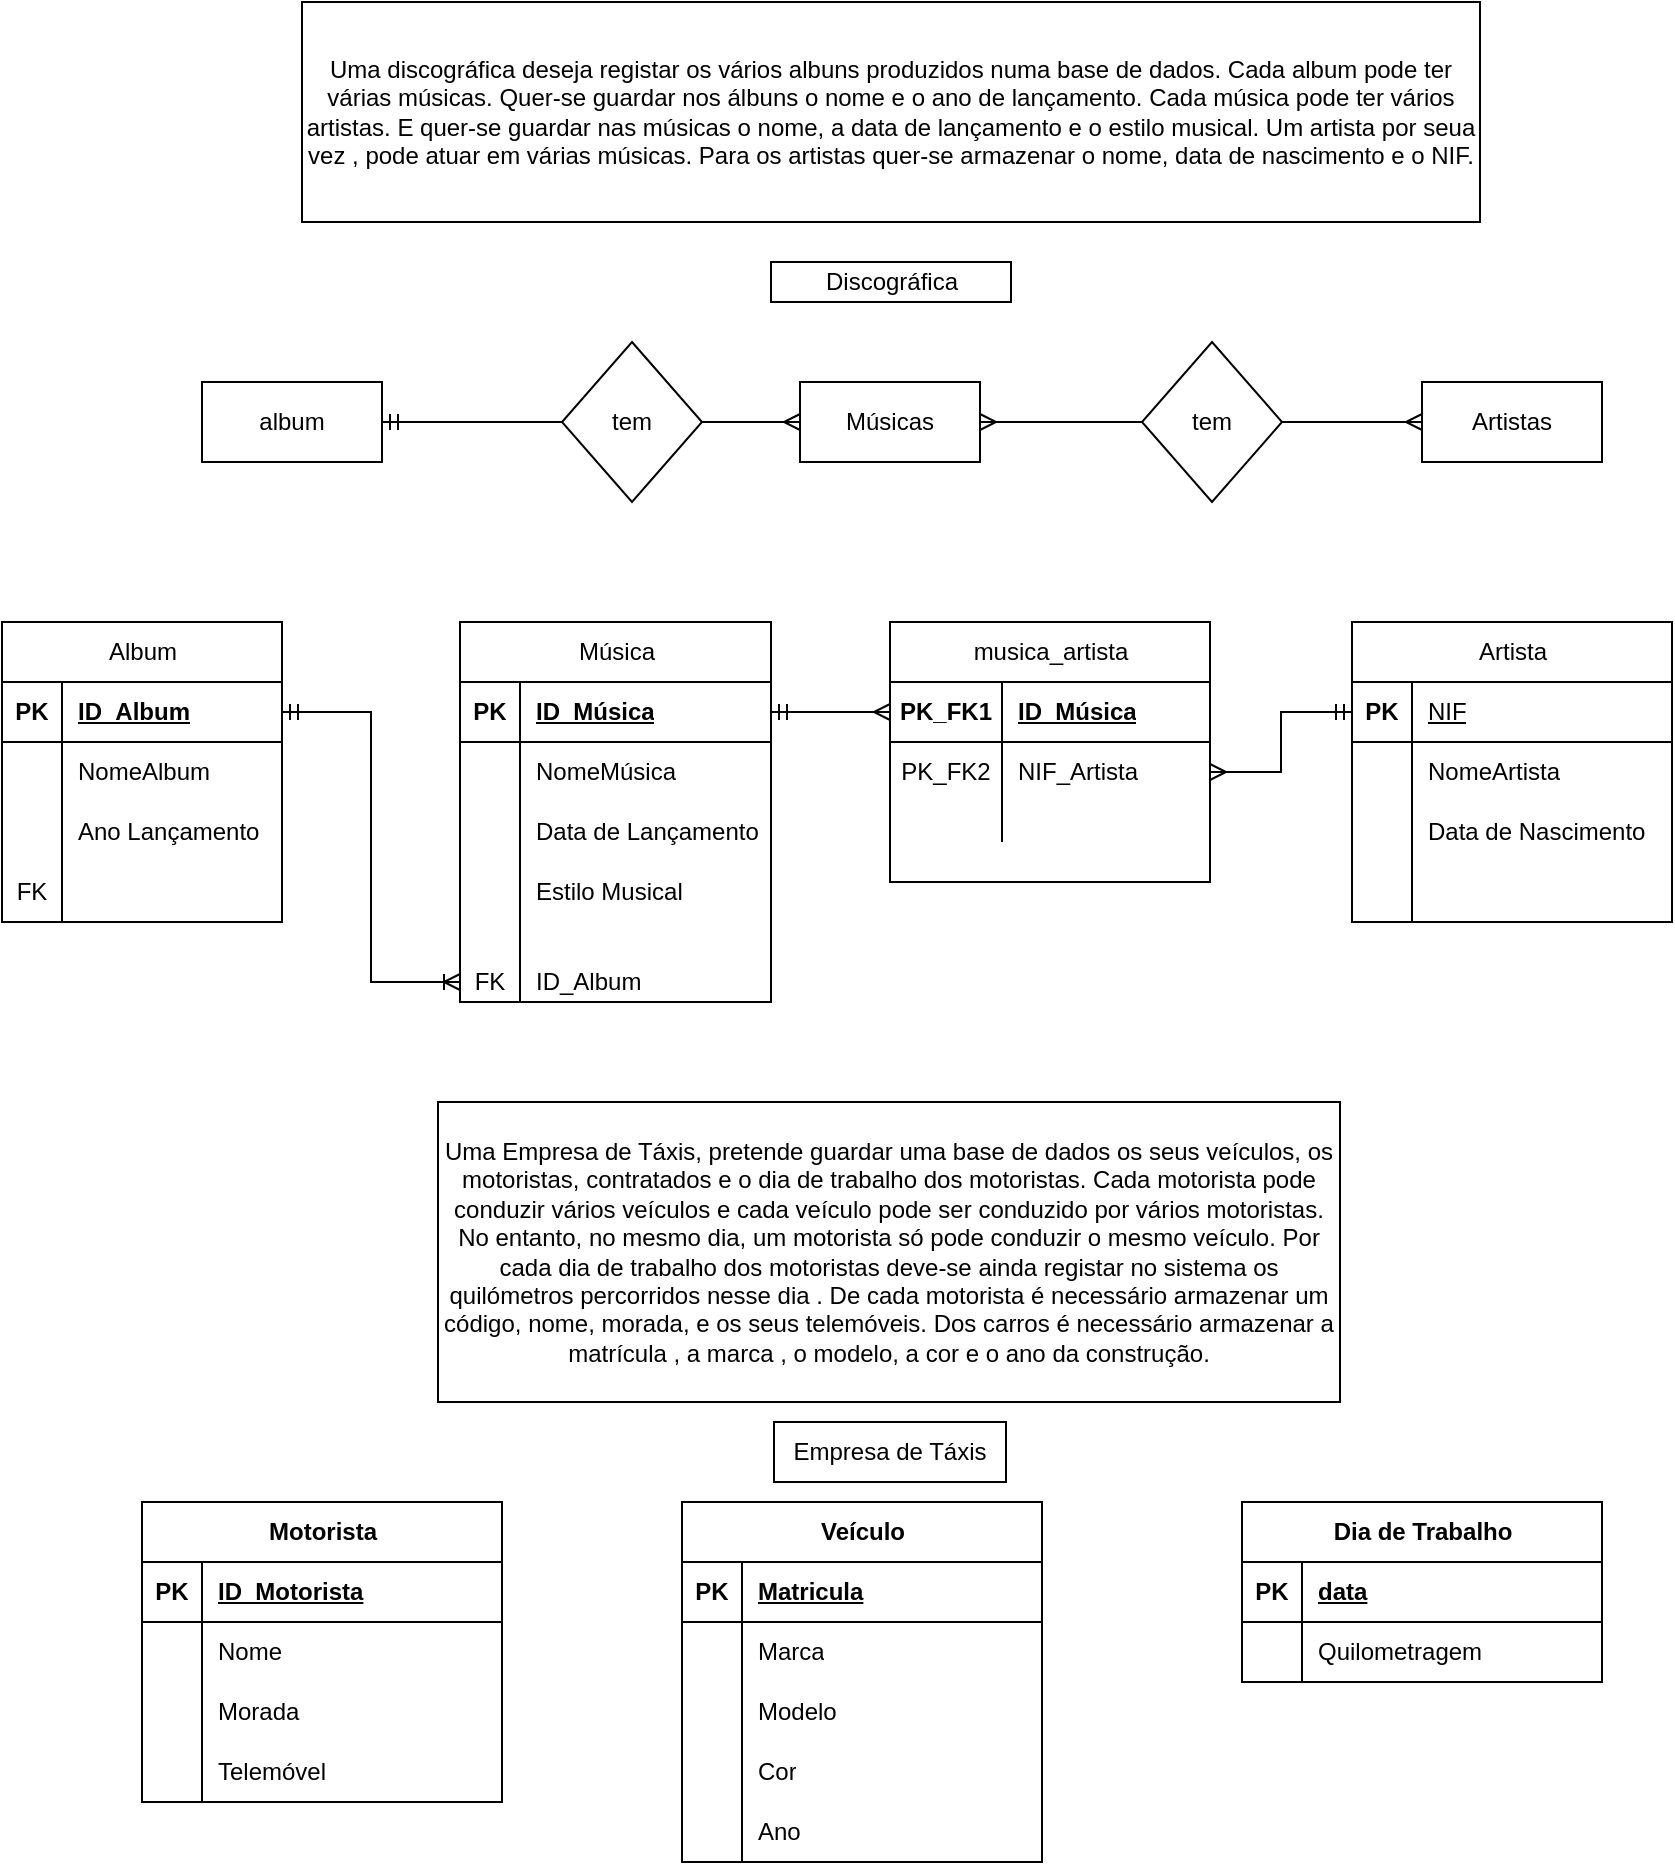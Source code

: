 <mxfile version="24.7.17">
  <diagram name="Página-1" id="7ifWbxD6DGBQljDdi_Ev">
    <mxGraphModel dx="1701" dy="434" grid="1" gridSize="10" guides="1" tooltips="1" connect="1" arrows="1" fold="1" page="1" pageScale="1" pageWidth="827" pageHeight="1169" math="0" shadow="0">
      <root>
        <mxCell id="0" />
        <mxCell id="1" parent="0" />
        <mxCell id="194zBz4yPMXIeNn44Lro-1" value="Uma discográfica deseja registar os vários albuns produzidos numa base de dados. Cada album pode ter várias músicas. Quer-se guardar nos álbuns o nome e o ano de lançamento. Cada música pode ter vários artistas. E quer-se guardar nas músicas o nome, a data de lançamento e o estilo musical. Um artista por seua vez , pode atuar em várias músicas. Para os artistas quer-se armazenar o nome, data de nascimento e o NIF." style="rounded=0;whiteSpace=wrap;html=1;" vertex="1" parent="1">
          <mxGeometry x="120" y="10" width="589" height="110" as="geometry" />
        </mxCell>
        <mxCell id="194zBz4yPMXIeNn44Lro-2" value="Discográfica" style="rounded=0;whiteSpace=wrap;html=1;" vertex="1" parent="1">
          <mxGeometry x="354.5" y="140" width="120" height="20" as="geometry" />
        </mxCell>
        <mxCell id="194zBz4yPMXIeNn44Lro-24" value="&lt;span style=&quot;font-weight: 400; text-wrap: wrap;&quot;&gt;Album&lt;/span&gt;" style="shape=table;startSize=30;container=1;collapsible=1;childLayout=tableLayout;fixedRows=1;rowLines=0;fontStyle=1;align=center;resizeLast=1;html=1;" vertex="1" parent="1">
          <mxGeometry x="-30" y="320" width="140" height="150" as="geometry" />
        </mxCell>
        <mxCell id="194zBz4yPMXIeNn44Lro-25" value="" style="shape=tableRow;horizontal=0;startSize=0;swimlaneHead=0;swimlaneBody=0;fillColor=none;collapsible=0;dropTarget=0;points=[[0,0.5],[1,0.5]];portConstraint=eastwest;top=0;left=0;right=0;bottom=1;" vertex="1" parent="194zBz4yPMXIeNn44Lro-24">
          <mxGeometry y="30" width="140" height="30" as="geometry" />
        </mxCell>
        <mxCell id="194zBz4yPMXIeNn44Lro-26" value="PK" style="shape=partialRectangle;connectable=0;fillColor=none;top=0;left=0;bottom=0;right=0;fontStyle=1;overflow=hidden;whiteSpace=wrap;html=1;" vertex="1" parent="194zBz4yPMXIeNn44Lro-25">
          <mxGeometry width="30" height="30" as="geometry">
            <mxRectangle width="30" height="30" as="alternateBounds" />
          </mxGeometry>
        </mxCell>
        <mxCell id="194zBz4yPMXIeNn44Lro-27" value="ID_Album" style="shape=partialRectangle;connectable=0;fillColor=none;top=0;left=0;bottom=0;right=0;align=left;spacingLeft=6;fontStyle=5;overflow=hidden;whiteSpace=wrap;html=1;" vertex="1" parent="194zBz4yPMXIeNn44Lro-25">
          <mxGeometry x="30" width="110" height="30" as="geometry">
            <mxRectangle width="110" height="30" as="alternateBounds" />
          </mxGeometry>
        </mxCell>
        <mxCell id="194zBz4yPMXIeNn44Lro-28" value="" style="shape=tableRow;horizontal=0;startSize=0;swimlaneHead=0;swimlaneBody=0;fillColor=none;collapsible=0;dropTarget=0;points=[[0,0.5],[1,0.5]];portConstraint=eastwest;top=0;left=0;right=0;bottom=0;" vertex="1" parent="194zBz4yPMXIeNn44Lro-24">
          <mxGeometry y="60" width="140" height="30" as="geometry" />
        </mxCell>
        <mxCell id="194zBz4yPMXIeNn44Lro-29" value="" style="shape=partialRectangle;connectable=0;fillColor=none;top=0;left=0;bottom=0;right=0;editable=1;overflow=hidden;whiteSpace=wrap;html=1;" vertex="1" parent="194zBz4yPMXIeNn44Lro-28">
          <mxGeometry width="30" height="30" as="geometry">
            <mxRectangle width="30" height="30" as="alternateBounds" />
          </mxGeometry>
        </mxCell>
        <mxCell id="194zBz4yPMXIeNn44Lro-30" value="NomeAlbum" style="shape=partialRectangle;connectable=0;fillColor=none;top=0;left=0;bottom=0;right=0;align=left;spacingLeft=6;overflow=hidden;whiteSpace=wrap;html=1;" vertex="1" parent="194zBz4yPMXIeNn44Lro-28">
          <mxGeometry x="30" width="110" height="30" as="geometry">
            <mxRectangle width="110" height="30" as="alternateBounds" />
          </mxGeometry>
        </mxCell>
        <mxCell id="194zBz4yPMXIeNn44Lro-31" value="" style="shape=tableRow;horizontal=0;startSize=0;swimlaneHead=0;swimlaneBody=0;fillColor=none;collapsible=0;dropTarget=0;points=[[0,0.5],[1,0.5]];portConstraint=eastwest;top=0;left=0;right=0;bottom=0;" vertex="1" parent="194zBz4yPMXIeNn44Lro-24">
          <mxGeometry y="90" width="140" height="30" as="geometry" />
        </mxCell>
        <mxCell id="194zBz4yPMXIeNn44Lro-32" value="" style="shape=partialRectangle;connectable=0;fillColor=none;top=0;left=0;bottom=0;right=0;editable=1;overflow=hidden;whiteSpace=wrap;html=1;" vertex="1" parent="194zBz4yPMXIeNn44Lro-31">
          <mxGeometry width="30" height="30" as="geometry">
            <mxRectangle width="30" height="30" as="alternateBounds" />
          </mxGeometry>
        </mxCell>
        <mxCell id="194zBz4yPMXIeNn44Lro-33" value="Ano Lançamento" style="shape=partialRectangle;connectable=0;fillColor=none;top=0;left=0;bottom=0;right=0;align=left;spacingLeft=6;overflow=hidden;whiteSpace=wrap;html=1;" vertex="1" parent="194zBz4yPMXIeNn44Lro-31">
          <mxGeometry x="30" width="110" height="30" as="geometry">
            <mxRectangle width="110" height="30" as="alternateBounds" />
          </mxGeometry>
        </mxCell>
        <mxCell id="194zBz4yPMXIeNn44Lro-34" value="" style="shape=tableRow;horizontal=0;startSize=0;swimlaneHead=0;swimlaneBody=0;fillColor=none;collapsible=0;dropTarget=0;points=[[0,0.5],[1,0.5]];portConstraint=eastwest;top=0;left=0;right=0;bottom=0;" vertex="1" parent="194zBz4yPMXIeNn44Lro-24">
          <mxGeometry y="120" width="140" height="30" as="geometry" />
        </mxCell>
        <mxCell id="194zBz4yPMXIeNn44Lro-35" value="FK" style="shape=partialRectangle;connectable=0;fillColor=none;top=0;left=0;bottom=0;right=0;editable=1;overflow=hidden;whiteSpace=wrap;html=1;" vertex="1" parent="194zBz4yPMXIeNn44Lro-34">
          <mxGeometry width="30" height="30" as="geometry">
            <mxRectangle width="30" height="30" as="alternateBounds" />
          </mxGeometry>
        </mxCell>
        <mxCell id="194zBz4yPMXIeNn44Lro-36" value="" style="shape=partialRectangle;connectable=0;fillColor=none;top=0;left=0;bottom=0;right=0;align=left;spacingLeft=6;overflow=hidden;whiteSpace=wrap;html=1;" vertex="1" parent="194zBz4yPMXIeNn44Lro-34">
          <mxGeometry x="30" width="110" height="30" as="geometry">
            <mxRectangle width="110" height="30" as="alternateBounds" />
          </mxGeometry>
        </mxCell>
        <mxCell id="194zBz4yPMXIeNn44Lro-37" value="&lt;span style=&quot;font-weight: 400; text-wrap: wrap;&quot;&gt;Música&lt;/span&gt;" style="shape=table;startSize=30;container=1;collapsible=1;childLayout=tableLayout;fixedRows=1;rowLines=0;fontStyle=1;align=center;resizeLast=1;html=1;" vertex="1" parent="1">
          <mxGeometry x="199" y="320" width="155.5" height="190" as="geometry" />
        </mxCell>
        <mxCell id="194zBz4yPMXIeNn44Lro-38" value="" style="shape=tableRow;horizontal=0;startSize=0;swimlaneHead=0;swimlaneBody=0;fillColor=none;collapsible=0;dropTarget=0;points=[[0,0.5],[1,0.5]];portConstraint=eastwest;top=0;left=0;right=0;bottom=1;" vertex="1" parent="194zBz4yPMXIeNn44Lro-37">
          <mxGeometry y="30" width="155.5" height="30" as="geometry" />
        </mxCell>
        <mxCell id="194zBz4yPMXIeNn44Lro-39" value="PK" style="shape=partialRectangle;connectable=0;fillColor=none;top=0;left=0;bottom=0;right=0;fontStyle=1;overflow=hidden;whiteSpace=wrap;html=1;" vertex="1" parent="194zBz4yPMXIeNn44Lro-38">
          <mxGeometry width="30" height="30" as="geometry">
            <mxRectangle width="30" height="30" as="alternateBounds" />
          </mxGeometry>
        </mxCell>
        <mxCell id="194zBz4yPMXIeNn44Lro-40" value="ID_Música" style="shape=partialRectangle;connectable=0;fillColor=none;top=0;left=0;bottom=0;right=0;align=left;spacingLeft=6;fontStyle=5;overflow=hidden;whiteSpace=wrap;html=1;" vertex="1" parent="194zBz4yPMXIeNn44Lro-38">
          <mxGeometry x="30" width="125.5" height="30" as="geometry">
            <mxRectangle width="125.5" height="30" as="alternateBounds" />
          </mxGeometry>
        </mxCell>
        <mxCell id="194zBz4yPMXIeNn44Lro-41" value="" style="shape=tableRow;horizontal=0;startSize=0;swimlaneHead=0;swimlaneBody=0;fillColor=none;collapsible=0;dropTarget=0;points=[[0,0.5],[1,0.5]];portConstraint=eastwest;top=0;left=0;right=0;bottom=0;" vertex="1" parent="194zBz4yPMXIeNn44Lro-37">
          <mxGeometry y="60" width="155.5" height="30" as="geometry" />
        </mxCell>
        <mxCell id="194zBz4yPMXIeNn44Lro-42" value="" style="shape=partialRectangle;connectable=0;fillColor=none;top=0;left=0;bottom=0;right=0;editable=1;overflow=hidden;whiteSpace=wrap;html=1;" vertex="1" parent="194zBz4yPMXIeNn44Lro-41">
          <mxGeometry width="30" height="30" as="geometry">
            <mxRectangle width="30" height="30" as="alternateBounds" />
          </mxGeometry>
        </mxCell>
        <mxCell id="194zBz4yPMXIeNn44Lro-43" value="NomeMúsica" style="shape=partialRectangle;connectable=0;fillColor=none;top=0;left=0;bottom=0;right=0;align=left;spacingLeft=6;overflow=hidden;whiteSpace=wrap;html=1;" vertex="1" parent="194zBz4yPMXIeNn44Lro-41">
          <mxGeometry x="30" width="125.5" height="30" as="geometry">
            <mxRectangle width="125.5" height="30" as="alternateBounds" />
          </mxGeometry>
        </mxCell>
        <mxCell id="194zBz4yPMXIeNn44Lro-44" value="" style="shape=tableRow;horizontal=0;startSize=0;swimlaneHead=0;swimlaneBody=0;fillColor=none;collapsible=0;dropTarget=0;points=[[0,0.5],[1,0.5]];portConstraint=eastwest;top=0;left=0;right=0;bottom=0;" vertex="1" parent="194zBz4yPMXIeNn44Lro-37">
          <mxGeometry y="90" width="155.5" height="30" as="geometry" />
        </mxCell>
        <mxCell id="194zBz4yPMXIeNn44Lro-45" value="" style="shape=partialRectangle;connectable=0;fillColor=none;top=0;left=0;bottom=0;right=0;editable=1;overflow=hidden;whiteSpace=wrap;html=1;" vertex="1" parent="194zBz4yPMXIeNn44Lro-44">
          <mxGeometry width="30" height="30" as="geometry">
            <mxRectangle width="30" height="30" as="alternateBounds" />
          </mxGeometry>
        </mxCell>
        <mxCell id="194zBz4yPMXIeNn44Lro-46" value="Data de Lançamento" style="shape=partialRectangle;connectable=0;fillColor=none;top=0;left=0;bottom=0;right=0;align=left;spacingLeft=6;overflow=hidden;whiteSpace=wrap;html=1;" vertex="1" parent="194zBz4yPMXIeNn44Lro-44">
          <mxGeometry x="30" width="125.5" height="30" as="geometry">
            <mxRectangle width="125.5" height="30" as="alternateBounds" />
          </mxGeometry>
        </mxCell>
        <mxCell id="194zBz4yPMXIeNn44Lro-47" value="" style="shape=tableRow;horizontal=0;startSize=0;swimlaneHead=0;swimlaneBody=0;fillColor=none;collapsible=0;dropTarget=0;points=[[0,0.5],[1,0.5]];portConstraint=eastwest;top=0;left=0;right=0;bottom=0;" vertex="1" parent="194zBz4yPMXIeNn44Lro-37">
          <mxGeometry y="120" width="155.5" height="30" as="geometry" />
        </mxCell>
        <mxCell id="194zBz4yPMXIeNn44Lro-48" value="" style="shape=partialRectangle;connectable=0;fillColor=none;top=0;left=0;bottom=0;right=0;editable=1;overflow=hidden;whiteSpace=wrap;html=1;" vertex="1" parent="194zBz4yPMXIeNn44Lro-47">
          <mxGeometry width="30" height="30" as="geometry">
            <mxRectangle width="30" height="30" as="alternateBounds" />
          </mxGeometry>
        </mxCell>
        <mxCell id="194zBz4yPMXIeNn44Lro-49" value="Estilo Musical" style="shape=partialRectangle;connectable=0;fillColor=none;top=0;left=0;bottom=0;right=0;align=left;spacingLeft=6;overflow=hidden;whiteSpace=wrap;html=1;" vertex="1" parent="194zBz4yPMXIeNn44Lro-47">
          <mxGeometry x="30" width="125.5" height="30" as="geometry">
            <mxRectangle width="125.5" height="30" as="alternateBounds" />
          </mxGeometry>
        </mxCell>
        <mxCell id="194zBz4yPMXIeNn44Lro-90" value="" style="shape=tableRow;horizontal=0;startSize=0;swimlaneHead=0;swimlaneBody=0;fillColor=none;collapsible=0;dropTarget=0;points=[[0,0.5],[1,0.5]];portConstraint=eastwest;top=0;left=0;right=0;bottom=0;" vertex="1" parent="194zBz4yPMXIeNn44Lro-37">
          <mxGeometry y="150" width="155.5" height="20" as="geometry" />
        </mxCell>
        <mxCell id="194zBz4yPMXIeNn44Lro-91" value="" style="shape=partialRectangle;connectable=0;fillColor=none;top=0;left=0;bottom=0;right=0;editable=1;overflow=hidden;whiteSpace=wrap;html=1;" vertex="1" parent="194zBz4yPMXIeNn44Lro-90">
          <mxGeometry width="30" height="20" as="geometry">
            <mxRectangle width="30" height="20" as="alternateBounds" />
          </mxGeometry>
        </mxCell>
        <mxCell id="194zBz4yPMXIeNn44Lro-92" value="" style="shape=partialRectangle;connectable=0;fillColor=none;top=0;left=0;bottom=0;right=0;align=left;spacingLeft=6;overflow=hidden;whiteSpace=wrap;html=1;" vertex="1" parent="194zBz4yPMXIeNn44Lro-90">
          <mxGeometry x="30" width="125.5" height="20" as="geometry">
            <mxRectangle width="125.5" height="20" as="alternateBounds" />
          </mxGeometry>
        </mxCell>
        <mxCell id="194zBz4yPMXIeNn44Lro-190" value="" style="shape=tableRow;horizontal=0;startSize=0;swimlaneHead=0;swimlaneBody=0;fillColor=none;collapsible=0;dropTarget=0;points=[[0,0.5],[1,0.5]];portConstraint=eastwest;top=0;left=0;right=0;bottom=0;" vertex="1" parent="194zBz4yPMXIeNn44Lro-37">
          <mxGeometry y="170" width="155.5" height="20" as="geometry" />
        </mxCell>
        <mxCell id="194zBz4yPMXIeNn44Lro-191" value="FK" style="shape=partialRectangle;connectable=0;fillColor=none;top=0;left=0;bottom=0;right=0;editable=1;overflow=hidden;whiteSpace=wrap;html=1;" vertex="1" parent="194zBz4yPMXIeNn44Lro-190">
          <mxGeometry width="30" height="20" as="geometry">
            <mxRectangle width="30" height="20" as="alternateBounds" />
          </mxGeometry>
        </mxCell>
        <mxCell id="194zBz4yPMXIeNn44Lro-192" value="ID_Album" style="shape=partialRectangle;connectable=0;fillColor=none;top=0;left=0;bottom=0;right=0;align=left;spacingLeft=6;overflow=hidden;whiteSpace=wrap;html=1;" vertex="1" parent="194zBz4yPMXIeNn44Lro-190">
          <mxGeometry x="30" width="125.5" height="20" as="geometry">
            <mxRectangle width="125.5" height="20" as="alternateBounds" />
          </mxGeometry>
        </mxCell>
        <mxCell id="194zBz4yPMXIeNn44Lro-50" value="&lt;span style=&quot;font-weight: 400; text-wrap: wrap;&quot;&gt;Artista&lt;/span&gt;" style="shape=table;startSize=30;container=1;collapsible=1;childLayout=tableLayout;fixedRows=1;rowLines=0;fontStyle=1;align=center;resizeLast=1;html=1;" vertex="1" parent="1">
          <mxGeometry x="645" y="320" width="160" height="150" as="geometry" />
        </mxCell>
        <mxCell id="194zBz4yPMXIeNn44Lro-51" value="" style="shape=tableRow;horizontal=0;startSize=0;swimlaneHead=0;swimlaneBody=0;fillColor=none;collapsible=0;dropTarget=0;points=[[0,0.5],[1,0.5]];portConstraint=eastwest;top=0;left=0;right=0;bottom=1;" vertex="1" parent="194zBz4yPMXIeNn44Lro-50">
          <mxGeometry y="30" width="160" height="30" as="geometry" />
        </mxCell>
        <mxCell id="194zBz4yPMXIeNn44Lro-52" value="PK" style="shape=partialRectangle;connectable=0;fillColor=none;top=0;left=0;bottom=0;right=0;fontStyle=1;overflow=hidden;whiteSpace=wrap;html=1;" vertex="1" parent="194zBz4yPMXIeNn44Lro-51">
          <mxGeometry width="30" height="30" as="geometry">
            <mxRectangle width="30" height="30" as="alternateBounds" />
          </mxGeometry>
        </mxCell>
        <mxCell id="194zBz4yPMXIeNn44Lro-53" value="&lt;span style=&quot;font-weight: 400;&quot;&gt;NIF&lt;/span&gt;" style="shape=partialRectangle;connectable=0;fillColor=none;top=0;left=0;bottom=0;right=0;align=left;spacingLeft=6;fontStyle=5;overflow=hidden;whiteSpace=wrap;html=1;" vertex="1" parent="194zBz4yPMXIeNn44Lro-51">
          <mxGeometry x="30" width="130" height="30" as="geometry">
            <mxRectangle width="130" height="30" as="alternateBounds" />
          </mxGeometry>
        </mxCell>
        <mxCell id="194zBz4yPMXIeNn44Lro-54" value="" style="shape=tableRow;horizontal=0;startSize=0;swimlaneHead=0;swimlaneBody=0;fillColor=none;collapsible=0;dropTarget=0;points=[[0,0.5],[1,0.5]];portConstraint=eastwest;top=0;left=0;right=0;bottom=0;" vertex="1" parent="194zBz4yPMXIeNn44Lro-50">
          <mxGeometry y="60" width="160" height="30" as="geometry" />
        </mxCell>
        <mxCell id="194zBz4yPMXIeNn44Lro-55" value="" style="shape=partialRectangle;connectable=0;fillColor=none;top=0;left=0;bottom=0;right=0;editable=1;overflow=hidden;whiteSpace=wrap;html=1;" vertex="1" parent="194zBz4yPMXIeNn44Lro-54">
          <mxGeometry width="30" height="30" as="geometry">
            <mxRectangle width="30" height="30" as="alternateBounds" />
          </mxGeometry>
        </mxCell>
        <mxCell id="194zBz4yPMXIeNn44Lro-56" value="NomeArtista" style="shape=partialRectangle;connectable=0;fillColor=none;top=0;left=0;bottom=0;right=0;align=left;spacingLeft=6;overflow=hidden;whiteSpace=wrap;html=1;" vertex="1" parent="194zBz4yPMXIeNn44Lro-54">
          <mxGeometry x="30" width="130" height="30" as="geometry">
            <mxRectangle width="130" height="30" as="alternateBounds" />
          </mxGeometry>
        </mxCell>
        <mxCell id="194zBz4yPMXIeNn44Lro-57" value="" style="shape=tableRow;horizontal=0;startSize=0;swimlaneHead=0;swimlaneBody=0;fillColor=none;collapsible=0;dropTarget=0;points=[[0,0.5],[1,0.5]];portConstraint=eastwest;top=0;left=0;right=0;bottom=0;" vertex="1" parent="194zBz4yPMXIeNn44Lro-50">
          <mxGeometry y="90" width="160" height="30" as="geometry" />
        </mxCell>
        <mxCell id="194zBz4yPMXIeNn44Lro-58" value="" style="shape=partialRectangle;connectable=0;fillColor=none;top=0;left=0;bottom=0;right=0;editable=1;overflow=hidden;whiteSpace=wrap;html=1;" vertex="1" parent="194zBz4yPMXIeNn44Lro-57">
          <mxGeometry width="30" height="30" as="geometry">
            <mxRectangle width="30" height="30" as="alternateBounds" />
          </mxGeometry>
        </mxCell>
        <mxCell id="194zBz4yPMXIeNn44Lro-59" value="Data de Nascimento" style="shape=partialRectangle;connectable=0;fillColor=none;top=0;left=0;bottom=0;right=0;align=left;spacingLeft=6;overflow=hidden;whiteSpace=wrap;html=1;" vertex="1" parent="194zBz4yPMXIeNn44Lro-57">
          <mxGeometry x="30" width="130" height="30" as="geometry">
            <mxRectangle width="130" height="30" as="alternateBounds" />
          </mxGeometry>
        </mxCell>
        <mxCell id="194zBz4yPMXIeNn44Lro-60" value="" style="shape=tableRow;horizontal=0;startSize=0;swimlaneHead=0;swimlaneBody=0;fillColor=none;collapsible=0;dropTarget=0;points=[[0,0.5],[1,0.5]];portConstraint=eastwest;top=0;left=0;right=0;bottom=0;" vertex="1" parent="194zBz4yPMXIeNn44Lro-50">
          <mxGeometry y="120" width="160" height="30" as="geometry" />
        </mxCell>
        <mxCell id="194zBz4yPMXIeNn44Lro-61" value="" style="shape=partialRectangle;connectable=0;fillColor=none;top=0;left=0;bottom=0;right=0;editable=1;overflow=hidden;whiteSpace=wrap;html=1;" vertex="1" parent="194zBz4yPMXIeNn44Lro-60">
          <mxGeometry width="30" height="30" as="geometry">
            <mxRectangle width="30" height="30" as="alternateBounds" />
          </mxGeometry>
        </mxCell>
        <mxCell id="194zBz4yPMXIeNn44Lro-62" value="" style="shape=partialRectangle;connectable=0;fillColor=none;top=0;left=0;bottom=0;right=0;align=left;spacingLeft=6;overflow=hidden;whiteSpace=wrap;html=1;" vertex="1" parent="194zBz4yPMXIeNn44Lro-60">
          <mxGeometry x="30" width="130" height="30" as="geometry">
            <mxRectangle width="130" height="30" as="alternateBounds" />
          </mxGeometry>
        </mxCell>
        <mxCell id="194zBz4yPMXIeNn44Lro-63" value="album" style="rounded=0;whiteSpace=wrap;html=1;" vertex="1" parent="1">
          <mxGeometry x="70" y="200" width="90" height="40" as="geometry" />
        </mxCell>
        <mxCell id="194zBz4yPMXIeNn44Lro-70" value="" style="edgeStyle=orthogonalEdgeStyle;rounded=0;orthogonalLoop=1;jettySize=auto;html=1;endArrow=none;endFill=0;startArrow=ERmany;startFill=0;" edge="1" parent="1" source="194zBz4yPMXIeNn44Lro-64" target="194zBz4yPMXIeNn44Lro-67">
          <mxGeometry relative="1" as="geometry" />
        </mxCell>
        <mxCell id="194zBz4yPMXIeNn44Lro-64" value="Músicas" style="rounded=0;whiteSpace=wrap;html=1;" vertex="1" parent="1">
          <mxGeometry x="369" y="200" width="90" height="40" as="geometry" />
        </mxCell>
        <mxCell id="194zBz4yPMXIeNn44Lro-71" value="" style="edgeStyle=orthogonalEdgeStyle;rounded=0;orthogonalLoop=1;jettySize=auto;html=1;startArrow=ERmany;startFill=0;endArrow=none;endFill=0;" edge="1" parent="1" source="194zBz4yPMXIeNn44Lro-65" target="194zBz4yPMXIeNn44Lro-67">
          <mxGeometry relative="1" as="geometry" />
        </mxCell>
        <mxCell id="194zBz4yPMXIeNn44Lro-65" value="Artistas" style="rounded=0;whiteSpace=wrap;html=1;" vertex="1" parent="1">
          <mxGeometry x="680" y="200" width="90" height="40" as="geometry" />
        </mxCell>
        <mxCell id="194zBz4yPMXIeNn44Lro-68" value="" style="edgeStyle=orthogonalEdgeStyle;rounded=0;orthogonalLoop=1;jettySize=auto;html=1;endArrow=ERmandOne;endFill=0;" edge="1" parent="1" source="194zBz4yPMXIeNn44Lro-66" target="194zBz4yPMXIeNn44Lro-63">
          <mxGeometry relative="1" as="geometry" />
        </mxCell>
        <mxCell id="194zBz4yPMXIeNn44Lro-69" value="" style="edgeStyle=orthogonalEdgeStyle;rounded=0;orthogonalLoop=1;jettySize=auto;html=1;endArrow=ERmany;endFill=0;" edge="1" parent="1" source="194zBz4yPMXIeNn44Lro-66" target="194zBz4yPMXIeNn44Lro-64">
          <mxGeometry relative="1" as="geometry" />
        </mxCell>
        <mxCell id="194zBz4yPMXIeNn44Lro-66" value="tem" style="rhombus;whiteSpace=wrap;html=1;" vertex="1" parent="1">
          <mxGeometry x="250" y="180" width="70" height="80" as="geometry" />
        </mxCell>
        <mxCell id="194zBz4yPMXIeNn44Lro-67" value="tem" style="rhombus;whiteSpace=wrap;html=1;" vertex="1" parent="1">
          <mxGeometry x="540" y="180" width="70" height="80" as="geometry" />
        </mxCell>
        <mxCell id="194zBz4yPMXIeNn44Lro-73" value="&lt;span style=&quot;font-weight: 400; text-wrap: wrap;&quot;&gt;musica_artista&lt;/span&gt;" style="shape=table;startSize=30;container=1;collapsible=1;childLayout=tableLayout;fixedRows=1;rowLines=0;fontStyle=1;align=center;resizeLast=1;html=1;" vertex="1" parent="1">
          <mxGeometry x="414" y="320" width="160" height="130" as="geometry" />
        </mxCell>
        <mxCell id="194zBz4yPMXIeNn44Lro-74" value="" style="shape=tableRow;horizontal=0;startSize=0;swimlaneHead=0;swimlaneBody=0;fillColor=none;collapsible=0;dropTarget=0;points=[[0,0.5],[1,0.5]];portConstraint=eastwest;top=0;left=0;right=0;bottom=1;" vertex="1" parent="194zBz4yPMXIeNn44Lro-73">
          <mxGeometry y="30" width="160" height="30" as="geometry" />
        </mxCell>
        <mxCell id="194zBz4yPMXIeNn44Lro-75" value="PK_FK1" style="shape=partialRectangle;connectable=0;fillColor=none;top=0;left=0;bottom=0;right=0;fontStyle=1;overflow=hidden;whiteSpace=wrap;html=1;" vertex="1" parent="194zBz4yPMXIeNn44Lro-74">
          <mxGeometry width="56" height="30" as="geometry">
            <mxRectangle width="56" height="30" as="alternateBounds" />
          </mxGeometry>
        </mxCell>
        <mxCell id="194zBz4yPMXIeNn44Lro-76" value="ID_Música" style="shape=partialRectangle;connectable=0;fillColor=none;top=0;left=0;bottom=0;right=0;align=left;spacingLeft=6;fontStyle=5;overflow=hidden;whiteSpace=wrap;html=1;" vertex="1" parent="194zBz4yPMXIeNn44Lro-74">
          <mxGeometry x="56" width="104" height="30" as="geometry">
            <mxRectangle width="104" height="30" as="alternateBounds" />
          </mxGeometry>
        </mxCell>
        <mxCell id="194zBz4yPMXIeNn44Lro-77" value="" style="shape=tableRow;horizontal=0;startSize=0;swimlaneHead=0;swimlaneBody=0;fillColor=none;collapsible=0;dropTarget=0;points=[[0,0.5],[1,0.5]];portConstraint=eastwest;top=0;left=0;right=0;bottom=0;" vertex="1" parent="194zBz4yPMXIeNn44Lro-73">
          <mxGeometry y="60" width="160" height="30" as="geometry" />
        </mxCell>
        <mxCell id="194zBz4yPMXIeNn44Lro-78" value="PK_FK2" style="shape=partialRectangle;connectable=0;fillColor=none;top=0;left=0;bottom=0;right=0;editable=1;overflow=hidden;whiteSpace=wrap;html=1;" vertex="1" parent="194zBz4yPMXIeNn44Lro-77">
          <mxGeometry width="56" height="30" as="geometry">
            <mxRectangle width="56" height="30" as="alternateBounds" />
          </mxGeometry>
        </mxCell>
        <mxCell id="194zBz4yPMXIeNn44Lro-79" value="NIF_Artista" style="shape=partialRectangle;connectable=0;fillColor=none;top=0;left=0;bottom=0;right=0;align=left;spacingLeft=6;overflow=hidden;whiteSpace=wrap;html=1;" vertex="1" parent="194zBz4yPMXIeNn44Lro-77">
          <mxGeometry x="56" width="104" height="30" as="geometry">
            <mxRectangle width="104" height="30" as="alternateBounds" />
          </mxGeometry>
        </mxCell>
        <mxCell id="194zBz4yPMXIeNn44Lro-80" value="" style="shape=tableRow;horizontal=0;startSize=0;swimlaneHead=0;swimlaneBody=0;fillColor=none;collapsible=0;dropTarget=0;points=[[0,0.5],[1,0.5]];portConstraint=eastwest;top=0;left=0;right=0;bottom=0;" vertex="1" parent="194zBz4yPMXIeNn44Lro-73">
          <mxGeometry y="90" width="160" height="20" as="geometry" />
        </mxCell>
        <mxCell id="194zBz4yPMXIeNn44Lro-81" value="" style="shape=partialRectangle;connectable=0;fillColor=none;top=0;left=0;bottom=0;right=0;editable=1;overflow=hidden;whiteSpace=wrap;html=1;" vertex="1" parent="194zBz4yPMXIeNn44Lro-80">
          <mxGeometry width="56" height="20" as="geometry">
            <mxRectangle width="56" height="20" as="alternateBounds" />
          </mxGeometry>
        </mxCell>
        <mxCell id="194zBz4yPMXIeNn44Lro-82" value="" style="shape=partialRectangle;connectable=0;fillColor=none;top=0;left=0;bottom=0;right=0;align=left;spacingLeft=6;overflow=hidden;whiteSpace=wrap;html=1;" vertex="1" parent="194zBz4yPMXIeNn44Lro-80">
          <mxGeometry x="56" width="104" height="20" as="geometry">
            <mxRectangle width="104" height="20" as="alternateBounds" />
          </mxGeometry>
        </mxCell>
        <mxCell id="194zBz4yPMXIeNn44Lro-87" style="edgeStyle=orthogonalEdgeStyle;rounded=0;orthogonalLoop=1;jettySize=auto;html=1;endArrow=ERmany;endFill=0;startArrow=ERmandOne;startFill=0;" edge="1" parent="1" source="194zBz4yPMXIeNn44Lro-51" target="194zBz4yPMXIeNn44Lro-77">
          <mxGeometry relative="1" as="geometry" />
        </mxCell>
        <mxCell id="194zBz4yPMXIeNn44Lro-88" style="edgeStyle=orthogonalEdgeStyle;rounded=0;orthogonalLoop=1;jettySize=auto;html=1;entryX=1;entryY=0.5;entryDx=0;entryDy=0;endArrow=ERmandOne;endFill=0;startArrow=ERmany;startFill=0;" edge="1" parent="1" source="194zBz4yPMXIeNn44Lro-74" target="194zBz4yPMXIeNn44Lro-38">
          <mxGeometry relative="1" as="geometry" />
        </mxCell>
        <mxCell id="194zBz4yPMXIeNn44Lro-193" style="edgeStyle=orthogonalEdgeStyle;rounded=0;orthogonalLoop=1;jettySize=auto;html=1;entryX=0;entryY=0.5;entryDx=0;entryDy=0;startArrow=ERmandOne;startFill=0;endArrow=ERoneToMany;endFill=0;" edge="1" parent="1" source="194zBz4yPMXIeNn44Lro-25" target="194zBz4yPMXIeNn44Lro-190">
          <mxGeometry relative="1" as="geometry" />
        </mxCell>
        <mxCell id="194zBz4yPMXIeNn44Lro-194" value="Uma Empresa de Táxis, pretende guardar uma base de dados os seus veículos, os motoristas, contratados e o dia de trabalho dos motoristas. Cada motorista pode conduzir vários veículos e cada veículo pode ser conduzido por vários motoristas. No entanto, no mesmo dia, um motorista só pode conduzir o mesmo veículo. Por cada dia de trabalho dos motoristas deve-se ainda registar no sistema os quilómetros percorridos nesse dia . De cada motorista é necessário armazenar um código, nome, morada, e os seus telemóveis. Dos carros é necessário armazenar a matrícula , a marca , o modelo, a cor e o ano da construção." style="rounded=0;whiteSpace=wrap;html=1;" vertex="1" parent="1">
          <mxGeometry x="188" y="560" width="451" height="150" as="geometry" />
        </mxCell>
        <mxCell id="194zBz4yPMXIeNn44Lro-195" value="Empresa de Táxis" style="rounded=0;whiteSpace=wrap;html=1;" vertex="1" parent="1">
          <mxGeometry x="356" y="720" width="116" height="30" as="geometry" />
        </mxCell>
        <mxCell id="194zBz4yPMXIeNn44Lro-196" value="Motorista" style="shape=table;startSize=30;container=1;collapsible=1;childLayout=tableLayout;fixedRows=1;rowLines=0;fontStyle=1;align=center;resizeLast=1;html=1;" vertex="1" parent="1">
          <mxGeometry x="40" y="760" width="180" height="150" as="geometry" />
        </mxCell>
        <mxCell id="194zBz4yPMXIeNn44Lro-197" value="" style="shape=tableRow;horizontal=0;startSize=0;swimlaneHead=0;swimlaneBody=0;fillColor=none;collapsible=0;dropTarget=0;points=[[0,0.5],[1,0.5]];portConstraint=eastwest;top=0;left=0;right=0;bottom=1;" vertex="1" parent="194zBz4yPMXIeNn44Lro-196">
          <mxGeometry y="30" width="180" height="30" as="geometry" />
        </mxCell>
        <mxCell id="194zBz4yPMXIeNn44Lro-198" value="PK" style="shape=partialRectangle;connectable=0;fillColor=none;top=0;left=0;bottom=0;right=0;fontStyle=1;overflow=hidden;whiteSpace=wrap;html=1;" vertex="1" parent="194zBz4yPMXIeNn44Lro-197">
          <mxGeometry width="30" height="30" as="geometry">
            <mxRectangle width="30" height="30" as="alternateBounds" />
          </mxGeometry>
        </mxCell>
        <mxCell id="194zBz4yPMXIeNn44Lro-199" value="ID_Motorista" style="shape=partialRectangle;connectable=0;fillColor=none;top=0;left=0;bottom=0;right=0;align=left;spacingLeft=6;fontStyle=5;overflow=hidden;whiteSpace=wrap;html=1;" vertex="1" parent="194zBz4yPMXIeNn44Lro-197">
          <mxGeometry x="30" width="150" height="30" as="geometry">
            <mxRectangle width="150" height="30" as="alternateBounds" />
          </mxGeometry>
        </mxCell>
        <mxCell id="194zBz4yPMXIeNn44Lro-200" value="" style="shape=tableRow;horizontal=0;startSize=0;swimlaneHead=0;swimlaneBody=0;fillColor=none;collapsible=0;dropTarget=0;points=[[0,0.5],[1,0.5]];portConstraint=eastwest;top=0;left=0;right=0;bottom=0;" vertex="1" parent="194zBz4yPMXIeNn44Lro-196">
          <mxGeometry y="60" width="180" height="30" as="geometry" />
        </mxCell>
        <mxCell id="194zBz4yPMXIeNn44Lro-201" value="" style="shape=partialRectangle;connectable=0;fillColor=none;top=0;left=0;bottom=0;right=0;editable=1;overflow=hidden;whiteSpace=wrap;html=1;" vertex="1" parent="194zBz4yPMXIeNn44Lro-200">
          <mxGeometry width="30" height="30" as="geometry">
            <mxRectangle width="30" height="30" as="alternateBounds" />
          </mxGeometry>
        </mxCell>
        <mxCell id="194zBz4yPMXIeNn44Lro-202" value="Nome&lt;span style=&quot;white-space: pre;&quot;&gt;&#x9;&lt;/span&gt;" style="shape=partialRectangle;connectable=0;fillColor=none;top=0;left=0;bottom=0;right=0;align=left;spacingLeft=6;overflow=hidden;whiteSpace=wrap;html=1;" vertex="1" parent="194zBz4yPMXIeNn44Lro-200">
          <mxGeometry x="30" width="150" height="30" as="geometry">
            <mxRectangle width="150" height="30" as="alternateBounds" />
          </mxGeometry>
        </mxCell>
        <mxCell id="194zBz4yPMXIeNn44Lro-203" value="" style="shape=tableRow;horizontal=0;startSize=0;swimlaneHead=0;swimlaneBody=0;fillColor=none;collapsible=0;dropTarget=0;points=[[0,0.5],[1,0.5]];portConstraint=eastwest;top=0;left=0;right=0;bottom=0;" vertex="1" parent="194zBz4yPMXIeNn44Lro-196">
          <mxGeometry y="90" width="180" height="30" as="geometry" />
        </mxCell>
        <mxCell id="194zBz4yPMXIeNn44Lro-204" value="" style="shape=partialRectangle;connectable=0;fillColor=none;top=0;left=0;bottom=0;right=0;editable=1;overflow=hidden;whiteSpace=wrap;html=1;" vertex="1" parent="194zBz4yPMXIeNn44Lro-203">
          <mxGeometry width="30" height="30" as="geometry">
            <mxRectangle width="30" height="30" as="alternateBounds" />
          </mxGeometry>
        </mxCell>
        <mxCell id="194zBz4yPMXIeNn44Lro-205" value="Morada" style="shape=partialRectangle;connectable=0;fillColor=none;top=0;left=0;bottom=0;right=0;align=left;spacingLeft=6;overflow=hidden;whiteSpace=wrap;html=1;" vertex="1" parent="194zBz4yPMXIeNn44Lro-203">
          <mxGeometry x="30" width="150" height="30" as="geometry">
            <mxRectangle width="150" height="30" as="alternateBounds" />
          </mxGeometry>
        </mxCell>
        <mxCell id="194zBz4yPMXIeNn44Lro-206" value="" style="shape=tableRow;horizontal=0;startSize=0;swimlaneHead=0;swimlaneBody=0;fillColor=none;collapsible=0;dropTarget=0;points=[[0,0.5],[1,0.5]];portConstraint=eastwest;top=0;left=0;right=0;bottom=0;" vertex="1" parent="194zBz4yPMXIeNn44Lro-196">
          <mxGeometry y="120" width="180" height="30" as="geometry" />
        </mxCell>
        <mxCell id="194zBz4yPMXIeNn44Lro-207" value="" style="shape=partialRectangle;connectable=0;fillColor=none;top=0;left=0;bottom=0;right=0;editable=1;overflow=hidden;whiteSpace=wrap;html=1;" vertex="1" parent="194zBz4yPMXIeNn44Lro-206">
          <mxGeometry width="30" height="30" as="geometry">
            <mxRectangle width="30" height="30" as="alternateBounds" />
          </mxGeometry>
        </mxCell>
        <mxCell id="194zBz4yPMXIeNn44Lro-208" value="Telemóvel" style="shape=partialRectangle;connectable=0;fillColor=none;top=0;left=0;bottom=0;right=0;align=left;spacingLeft=6;overflow=hidden;whiteSpace=wrap;html=1;" vertex="1" parent="194zBz4yPMXIeNn44Lro-206">
          <mxGeometry x="30" width="150" height="30" as="geometry">
            <mxRectangle width="150" height="30" as="alternateBounds" />
          </mxGeometry>
        </mxCell>
        <mxCell id="194zBz4yPMXIeNn44Lro-209" value="Veículo" style="shape=table;startSize=30;container=1;collapsible=1;childLayout=tableLayout;fixedRows=1;rowLines=0;fontStyle=1;align=center;resizeLast=1;html=1;" vertex="1" parent="1">
          <mxGeometry x="310" y="760" width="180" height="180" as="geometry" />
        </mxCell>
        <mxCell id="194zBz4yPMXIeNn44Lro-210" value="" style="shape=tableRow;horizontal=0;startSize=0;swimlaneHead=0;swimlaneBody=0;fillColor=none;collapsible=0;dropTarget=0;points=[[0,0.5],[1,0.5]];portConstraint=eastwest;top=0;left=0;right=0;bottom=1;" vertex="1" parent="194zBz4yPMXIeNn44Lro-209">
          <mxGeometry y="30" width="180" height="30" as="geometry" />
        </mxCell>
        <mxCell id="194zBz4yPMXIeNn44Lro-211" value="PK" style="shape=partialRectangle;connectable=0;fillColor=none;top=0;left=0;bottom=0;right=0;fontStyle=1;overflow=hidden;whiteSpace=wrap;html=1;" vertex="1" parent="194zBz4yPMXIeNn44Lro-210">
          <mxGeometry width="30" height="30" as="geometry">
            <mxRectangle width="30" height="30" as="alternateBounds" />
          </mxGeometry>
        </mxCell>
        <mxCell id="194zBz4yPMXIeNn44Lro-212" value="Matricula" style="shape=partialRectangle;connectable=0;fillColor=none;top=0;left=0;bottom=0;right=0;align=left;spacingLeft=6;fontStyle=5;overflow=hidden;whiteSpace=wrap;html=1;" vertex="1" parent="194zBz4yPMXIeNn44Lro-210">
          <mxGeometry x="30" width="150" height="30" as="geometry">
            <mxRectangle width="150" height="30" as="alternateBounds" />
          </mxGeometry>
        </mxCell>
        <mxCell id="194zBz4yPMXIeNn44Lro-213" value="" style="shape=tableRow;horizontal=0;startSize=0;swimlaneHead=0;swimlaneBody=0;fillColor=none;collapsible=0;dropTarget=0;points=[[0,0.5],[1,0.5]];portConstraint=eastwest;top=0;left=0;right=0;bottom=0;" vertex="1" parent="194zBz4yPMXIeNn44Lro-209">
          <mxGeometry y="60" width="180" height="30" as="geometry" />
        </mxCell>
        <mxCell id="194zBz4yPMXIeNn44Lro-214" value="" style="shape=partialRectangle;connectable=0;fillColor=none;top=0;left=0;bottom=0;right=0;editable=1;overflow=hidden;whiteSpace=wrap;html=1;" vertex="1" parent="194zBz4yPMXIeNn44Lro-213">
          <mxGeometry width="30" height="30" as="geometry">
            <mxRectangle width="30" height="30" as="alternateBounds" />
          </mxGeometry>
        </mxCell>
        <mxCell id="194zBz4yPMXIeNn44Lro-215" value="Marca" style="shape=partialRectangle;connectable=0;fillColor=none;top=0;left=0;bottom=0;right=0;align=left;spacingLeft=6;overflow=hidden;whiteSpace=wrap;html=1;" vertex="1" parent="194zBz4yPMXIeNn44Lro-213">
          <mxGeometry x="30" width="150" height="30" as="geometry">
            <mxRectangle width="150" height="30" as="alternateBounds" />
          </mxGeometry>
        </mxCell>
        <mxCell id="194zBz4yPMXIeNn44Lro-216" value="" style="shape=tableRow;horizontal=0;startSize=0;swimlaneHead=0;swimlaneBody=0;fillColor=none;collapsible=0;dropTarget=0;points=[[0,0.5],[1,0.5]];portConstraint=eastwest;top=0;left=0;right=0;bottom=0;" vertex="1" parent="194zBz4yPMXIeNn44Lro-209">
          <mxGeometry y="90" width="180" height="30" as="geometry" />
        </mxCell>
        <mxCell id="194zBz4yPMXIeNn44Lro-217" value="" style="shape=partialRectangle;connectable=0;fillColor=none;top=0;left=0;bottom=0;right=0;editable=1;overflow=hidden;whiteSpace=wrap;html=1;" vertex="1" parent="194zBz4yPMXIeNn44Lro-216">
          <mxGeometry width="30" height="30" as="geometry">
            <mxRectangle width="30" height="30" as="alternateBounds" />
          </mxGeometry>
        </mxCell>
        <mxCell id="194zBz4yPMXIeNn44Lro-218" value="Modelo" style="shape=partialRectangle;connectable=0;fillColor=none;top=0;left=0;bottom=0;right=0;align=left;spacingLeft=6;overflow=hidden;whiteSpace=wrap;html=1;" vertex="1" parent="194zBz4yPMXIeNn44Lro-216">
          <mxGeometry x="30" width="150" height="30" as="geometry">
            <mxRectangle width="150" height="30" as="alternateBounds" />
          </mxGeometry>
        </mxCell>
        <mxCell id="194zBz4yPMXIeNn44Lro-219" value="" style="shape=tableRow;horizontal=0;startSize=0;swimlaneHead=0;swimlaneBody=0;fillColor=none;collapsible=0;dropTarget=0;points=[[0,0.5],[1,0.5]];portConstraint=eastwest;top=0;left=0;right=0;bottom=0;" vertex="1" parent="194zBz4yPMXIeNn44Lro-209">
          <mxGeometry y="120" width="180" height="30" as="geometry" />
        </mxCell>
        <mxCell id="194zBz4yPMXIeNn44Lro-220" value="" style="shape=partialRectangle;connectable=0;fillColor=none;top=0;left=0;bottom=0;right=0;editable=1;overflow=hidden;whiteSpace=wrap;html=1;" vertex="1" parent="194zBz4yPMXIeNn44Lro-219">
          <mxGeometry width="30" height="30" as="geometry">
            <mxRectangle width="30" height="30" as="alternateBounds" />
          </mxGeometry>
        </mxCell>
        <mxCell id="194zBz4yPMXIeNn44Lro-221" value="Cor" style="shape=partialRectangle;connectable=0;fillColor=none;top=0;left=0;bottom=0;right=0;align=left;spacingLeft=6;overflow=hidden;whiteSpace=wrap;html=1;" vertex="1" parent="194zBz4yPMXIeNn44Lro-219">
          <mxGeometry x="30" width="150" height="30" as="geometry">
            <mxRectangle width="150" height="30" as="alternateBounds" />
          </mxGeometry>
        </mxCell>
        <mxCell id="194zBz4yPMXIeNn44Lro-235" value="" style="shape=tableRow;horizontal=0;startSize=0;swimlaneHead=0;swimlaneBody=0;fillColor=none;collapsible=0;dropTarget=0;points=[[0,0.5],[1,0.5]];portConstraint=eastwest;top=0;left=0;right=0;bottom=0;" vertex="1" parent="194zBz4yPMXIeNn44Lro-209">
          <mxGeometry y="150" width="180" height="30" as="geometry" />
        </mxCell>
        <mxCell id="194zBz4yPMXIeNn44Lro-236" value="" style="shape=partialRectangle;connectable=0;fillColor=none;top=0;left=0;bottom=0;right=0;editable=1;overflow=hidden;whiteSpace=wrap;html=1;" vertex="1" parent="194zBz4yPMXIeNn44Lro-235">
          <mxGeometry width="30" height="30" as="geometry">
            <mxRectangle width="30" height="30" as="alternateBounds" />
          </mxGeometry>
        </mxCell>
        <mxCell id="194zBz4yPMXIeNn44Lro-237" value="Ano" style="shape=partialRectangle;connectable=0;fillColor=none;top=0;left=0;bottom=0;right=0;align=left;spacingLeft=6;overflow=hidden;whiteSpace=wrap;html=1;" vertex="1" parent="194zBz4yPMXIeNn44Lro-235">
          <mxGeometry x="30" width="150" height="30" as="geometry">
            <mxRectangle width="150" height="30" as="alternateBounds" />
          </mxGeometry>
        </mxCell>
        <mxCell id="194zBz4yPMXIeNn44Lro-238" value="Dia de Trabalho" style="shape=table;startSize=30;container=1;collapsible=1;childLayout=tableLayout;fixedRows=1;rowLines=0;fontStyle=1;align=center;resizeLast=1;html=1;" vertex="1" parent="1">
          <mxGeometry x="590" y="760" width="180" height="90" as="geometry" />
        </mxCell>
        <mxCell id="194zBz4yPMXIeNn44Lro-239" value="" style="shape=tableRow;horizontal=0;startSize=0;swimlaneHead=0;swimlaneBody=0;fillColor=none;collapsible=0;dropTarget=0;points=[[0,0.5],[1,0.5]];portConstraint=eastwest;top=0;left=0;right=0;bottom=1;" vertex="1" parent="194zBz4yPMXIeNn44Lro-238">
          <mxGeometry y="30" width="180" height="30" as="geometry" />
        </mxCell>
        <mxCell id="194zBz4yPMXIeNn44Lro-240" value="PK" style="shape=partialRectangle;connectable=0;fillColor=none;top=0;left=0;bottom=0;right=0;fontStyle=1;overflow=hidden;whiteSpace=wrap;html=1;" vertex="1" parent="194zBz4yPMXIeNn44Lro-239">
          <mxGeometry width="30" height="30" as="geometry">
            <mxRectangle width="30" height="30" as="alternateBounds" />
          </mxGeometry>
        </mxCell>
        <mxCell id="194zBz4yPMXIeNn44Lro-241" value="data" style="shape=partialRectangle;connectable=0;fillColor=none;top=0;left=0;bottom=0;right=0;align=left;spacingLeft=6;fontStyle=5;overflow=hidden;whiteSpace=wrap;html=1;" vertex="1" parent="194zBz4yPMXIeNn44Lro-239">
          <mxGeometry x="30" width="150" height="30" as="geometry">
            <mxRectangle width="150" height="30" as="alternateBounds" />
          </mxGeometry>
        </mxCell>
        <mxCell id="194zBz4yPMXIeNn44Lro-242" value="" style="shape=tableRow;horizontal=0;startSize=0;swimlaneHead=0;swimlaneBody=0;fillColor=none;collapsible=0;dropTarget=0;points=[[0,0.5],[1,0.5]];portConstraint=eastwest;top=0;left=0;right=0;bottom=0;" vertex="1" parent="194zBz4yPMXIeNn44Lro-238">
          <mxGeometry y="60" width="180" height="30" as="geometry" />
        </mxCell>
        <mxCell id="194zBz4yPMXIeNn44Lro-243" value="" style="shape=partialRectangle;connectable=0;fillColor=none;top=0;left=0;bottom=0;right=0;editable=1;overflow=hidden;whiteSpace=wrap;html=1;" vertex="1" parent="194zBz4yPMXIeNn44Lro-242">
          <mxGeometry width="30" height="30" as="geometry">
            <mxRectangle width="30" height="30" as="alternateBounds" />
          </mxGeometry>
        </mxCell>
        <mxCell id="194zBz4yPMXIeNn44Lro-244" value="Quilometragem" style="shape=partialRectangle;connectable=0;fillColor=none;top=0;left=0;bottom=0;right=0;align=left;spacingLeft=6;overflow=hidden;whiteSpace=wrap;html=1;" vertex="1" parent="194zBz4yPMXIeNn44Lro-242">
          <mxGeometry x="30" width="150" height="30" as="geometry">
            <mxRectangle width="150" height="30" as="alternateBounds" />
          </mxGeometry>
        </mxCell>
      </root>
    </mxGraphModel>
  </diagram>
</mxfile>
